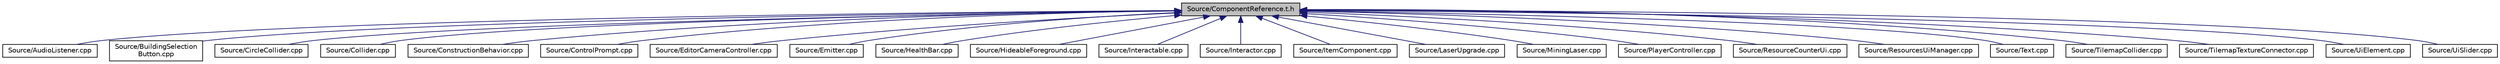 digraph "Source/ComponentReference.t.h"
{
 // LATEX_PDF_SIZE
  edge [fontname="Helvetica",fontsize="10",labelfontname="Helvetica",labelfontsize="10"];
  node [fontname="Helvetica",fontsize="10",shape=record];
  Node1 [label="Source/ComponentReference.t.h",height=0.2,width=0.4,color="black", fillcolor="grey75", style="filled", fontcolor="black",tooltip="a reference to a component in the scene"];
  Node1 -> Node2 [dir="back",color="midnightblue",fontsize="10",style="solid"];
  Node2 [label="Source/AudioListener.cpp",height=0.2,width=0.4,color="black", fillcolor="white", style="filled",URL="$AudioListener_8cpp.html",tooltip="Component that picks up spatial audio."];
  Node1 -> Node3 [dir="back",color="midnightblue",fontsize="10",style="solid"];
  Node3 [label="Source/BuildingSelection\lButton.cpp",height=0.2,width=0.4,color="black", fillcolor="white", style="filled",URL="$BuildingSelectionButton_8cpp.html",tooltip="button that selects which building the ConstructionManager should place"];
  Node1 -> Node4 [dir="back",color="midnightblue",fontsize="10",style="solid"];
  Node4 [label="Source/CircleCollider.cpp",height=0.2,width=0.4,color="black", fillcolor="white", style="filled",URL="$CircleCollider_8cpp.html",tooltip="Circle-shaped collider."];
  Node1 -> Node5 [dir="back",color="midnightblue",fontsize="10",style="solid"];
  Node5 [label="Source/Collider.cpp",height=0.2,width=0.4,color="black", fillcolor="white", style="filled",URL="$Collider_8cpp.html",tooltip="Base component for detecting collisions."];
  Node1 -> Node6 [dir="back",color="midnightblue",fontsize="10",style="solid"];
  Node6 [label="Source/ConstructionBehavior.cpp",height=0.2,width=0.4,color="black", fillcolor="white", style="filled",URL="$ConstructionBehavior_8cpp.html",tooltip="handles the construction of towers and modification of terrain"];
  Node1 -> Node7 [dir="back",color="midnightblue",fontsize="10",style="solid"];
  Node7 [label="Source/ControlPrompt.cpp",height=0.2,width=0.4,color="black", fillcolor="white", style="filled",URL="$ControlPrompt_8cpp.html",tooltip="Displays a control prompt for an ActionReference."];
  Node1 -> Node8 [dir="back",color="midnightblue",fontsize="10",style="solid"];
  Node8 [label="Source/EditorCameraController.cpp",height=0.2,width=0.4,color="black", fillcolor="white", style="filled",URL="$EditorCameraController_8cpp.html",tooltip="controls the camera while in the editor"];
  Node1 -> Node9 [dir="back",color="midnightblue",fontsize="10",style="solid"];
  Node9 [label="Source/Emitter.cpp",height=0.2,width=0.4,color="black", fillcolor="white", style="filled",URL="$Emitter_8cpp.html",tooltip="Controls timing of particle emissions, and their init data."];
  Node1 -> Node10 [dir="back",color="midnightblue",fontsize="10",style="solid"];
  Node10 [label="Source/HealthBar.cpp",height=0.2,width=0.4,color="black", fillcolor="white", style="filled",URL="$HealthBar_8cpp.html",tooltip="health bar UI that displays offset from an Entity with a Health component"];
  Node1 -> Node11 [dir="back",color="midnightblue",fontsize="10",style="solid"];
  Node11 [label="Source/HideableForeground.cpp",height=0.2,width=0.4,color="black", fillcolor="white", style="filled",URL="$HideableForeground_8cpp.html",tooltip="Component that hides an attached Sprite when it overlaps something."];
  Node1 -> Node12 [dir="back",color="midnightblue",fontsize="10",style="solid"];
  Node12 [label="Source/Interactable.cpp",height=0.2,width=0.4,color="black", fillcolor="white", style="filled",URL="$Interactable_8cpp.html",tooltip="Component which can be interacted with by pressing a button when nearby."];
  Node1 -> Node13 [dir="back",color="midnightblue",fontsize="10",style="solid"];
  Node13 [label="Source/Interactor.cpp",height=0.2,width=0.4,color="black", fillcolor="white", style="filled",URL="$Interactor_8cpp.html",tooltip="Behavior that can interact with nearby Interactable Components."];
  Node1 -> Node14 [dir="back",color="midnightblue",fontsize="10",style="solid"];
  Node14 [label="Source/ItemComponent.cpp",height=0.2,width=0.4,color="black", fillcolor="white", style="filled",URL="$ItemComponent_8cpp.html",tooltip="Item in the world that can be picked up."];
  Node1 -> Node15 [dir="back",color="midnightblue",fontsize="10",style="solid"];
  Node15 [label="Source/LaserUpgrade.cpp",height=0.2,width=0.4,color="black", fillcolor="white", style="filled",URL="$LaserUpgrade_8cpp.html",tooltip="collectable upgrade to the player's MiningLaser"];
  Node1 -> Node16 [dir="back",color="midnightblue",fontsize="10",style="solid"];
  Node16 [label="Source/MiningLaser.cpp",height=0.2,width=0.4,color="black", fillcolor="white", style="filled",URL="$MiningLaser_8cpp.html",tooltip="Digging laser controllable by an entity."];
  Node1 -> Node17 [dir="back",color="midnightblue",fontsize="10",style="solid"];
  Node17 [label="Source/PlayerController.cpp",height=0.2,width=0.4,color="black", fillcolor="white", style="filled",URL="$PlayerController_8cpp.html",tooltip="PlayerController Behaviour Class."];
  Node1 -> Node18 [dir="back",color="midnightblue",fontsize="10",style="solid"];
  Node18 [label="Source/ResourceCounterUi.cpp",height=0.2,width=0.4,color="black", fillcolor="white", style="filled",URL="$ResourceCounterUi_8cpp.html",tooltip="Ui Component that displays a resource sprite and a count."];
  Node1 -> Node19 [dir="back",color="midnightblue",fontsize="10",style="solid"];
  Node19 [label="Source/ResourcesUiManager.cpp",height=0.2,width=0.4,color="black", fillcolor="white", style="filled",URL="$ResourcesUiManager_8cpp.html",tooltip="Component that manages the UI for displaying what resources a player currently has."];
  Node1 -> Node20 [dir="back",color="midnightblue",fontsize="10",style="solid"];
  Node20 [label="Source/Text.cpp",height=0.2,width=0.4,color="black", fillcolor="white", style="filled",URL="$Text_8cpp.html",tooltip="Component that makes use of Tilemap to draw text."];
  Node1 -> Node21 [dir="back",color="midnightblue",fontsize="10",style="solid"];
  Node21 [label="Source/TilemapCollider.cpp",height=0.2,width=0.4,color="black", fillcolor="white", style="filled",URL="$TilemapCollider_8cpp.html",tooltip="tilemap collider"];
  Node1 -> Node22 [dir="back",color="midnightblue",fontsize="10",style="solid"];
  Node22 [label="Source/TilemapTextureConnector.cpp",height=0.2,width=0.4,color="black", fillcolor="white", style="filled",URL="$TilemapTextureConnector_8cpp.html",tooltip="Component that uses a parent 'source' tilemap to update a child tilemap with connected textures."];
  Node1 -> Node23 [dir="back",color="midnightblue",fontsize="10",style="solid"];
  Node23 [label="Source/UiElement.cpp",height=0.2,width=0.4,color="black", fillcolor="white", style="filled",URL="$UiElement_8cpp.html",tooltip="Ui element component."];
  Node1 -> Node24 [dir="back",color="midnightblue",fontsize="10",style="solid"];
  Node24 [label="Source/UiSlider.cpp",height=0.2,width=0.4,color="black", fillcolor="white", style="filled",URL="$UiSlider_8cpp.html",tooltip="Ui Slider component."];
}
